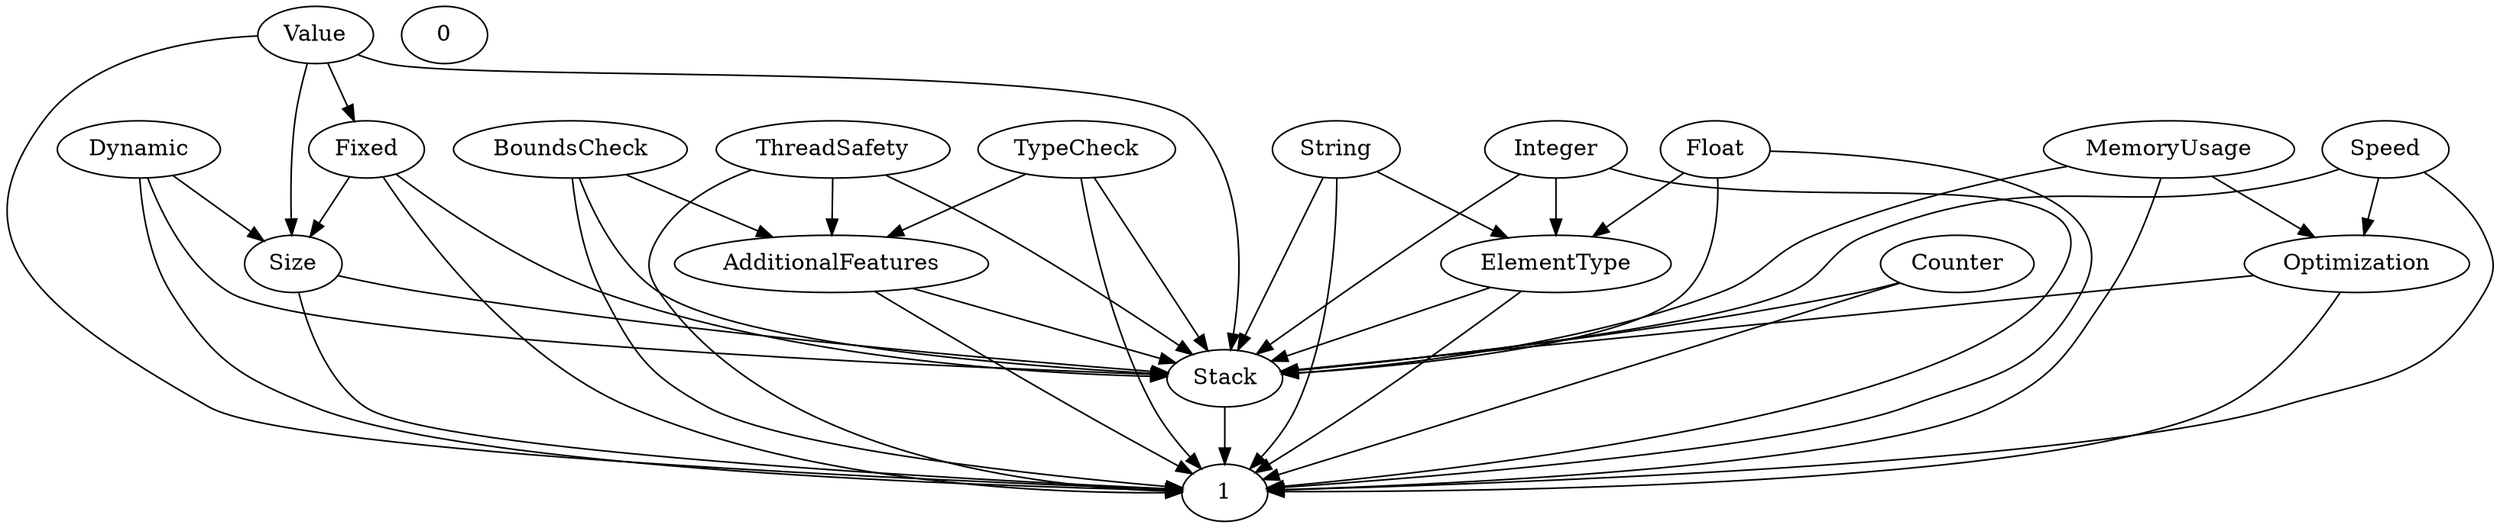 digraph G {
  BoundsCheck;
  Fixed;
  ThreadSafety;
  Dynamic;
  Stack;
  Size;
  ElementType;
  Speed;
  String;
  Optimization;
  MemoryUsage;
  TypeCheck;
  Integer;
  Float;
  Value;
  Counter;
  0;
  AdditionalFeatures;
  1;
  Dynamic -> Size;
  Speed -> Optimization;
  ElementType -> Stack;
  TypeCheck -> AdditionalFeatures;
  Value -> Fixed;
  AdditionalFeatures -> Stack;
  Stack -> 1;
  Fixed -> Size;
  String -> ElementType;
  Float -> ElementType;
  MemoryUsage -> Optimization;
  Integer -> ElementType;
  Optimization -> Stack;
  ThreadSafety -> AdditionalFeatures;
  Size -> Stack;
  Counter -> Stack;
  BoundsCheck -> AdditionalFeatures;
  BoundsCheck -> Stack;
  Fixed -> Stack;
  ThreadSafety -> Stack;
  Dynamic -> Stack;
  Size -> 1;
  ElementType -> 1;
  Speed -> Stack;
  String -> Stack;
  String -> 1;
  Optimization -> 1;
  MemoryUsage -> Stack;
  MemoryUsage -> 1;
  TypeCheck -> Stack;
  Integer -> Stack;
  Integer -> 1;
  Float -> Stack;
  Float -> 1;
  Value -> Stack;
  Value -> Size;
  Counter -> 1;
  AdditionalFeatures -> 1;
  BoundsCheck -> 1;
  Fixed -> 1;
  ThreadSafety -> 1;
  Dynamic -> 1;
  Speed -> 1;
  TypeCheck -> 1;
  Value -> 1;
}
